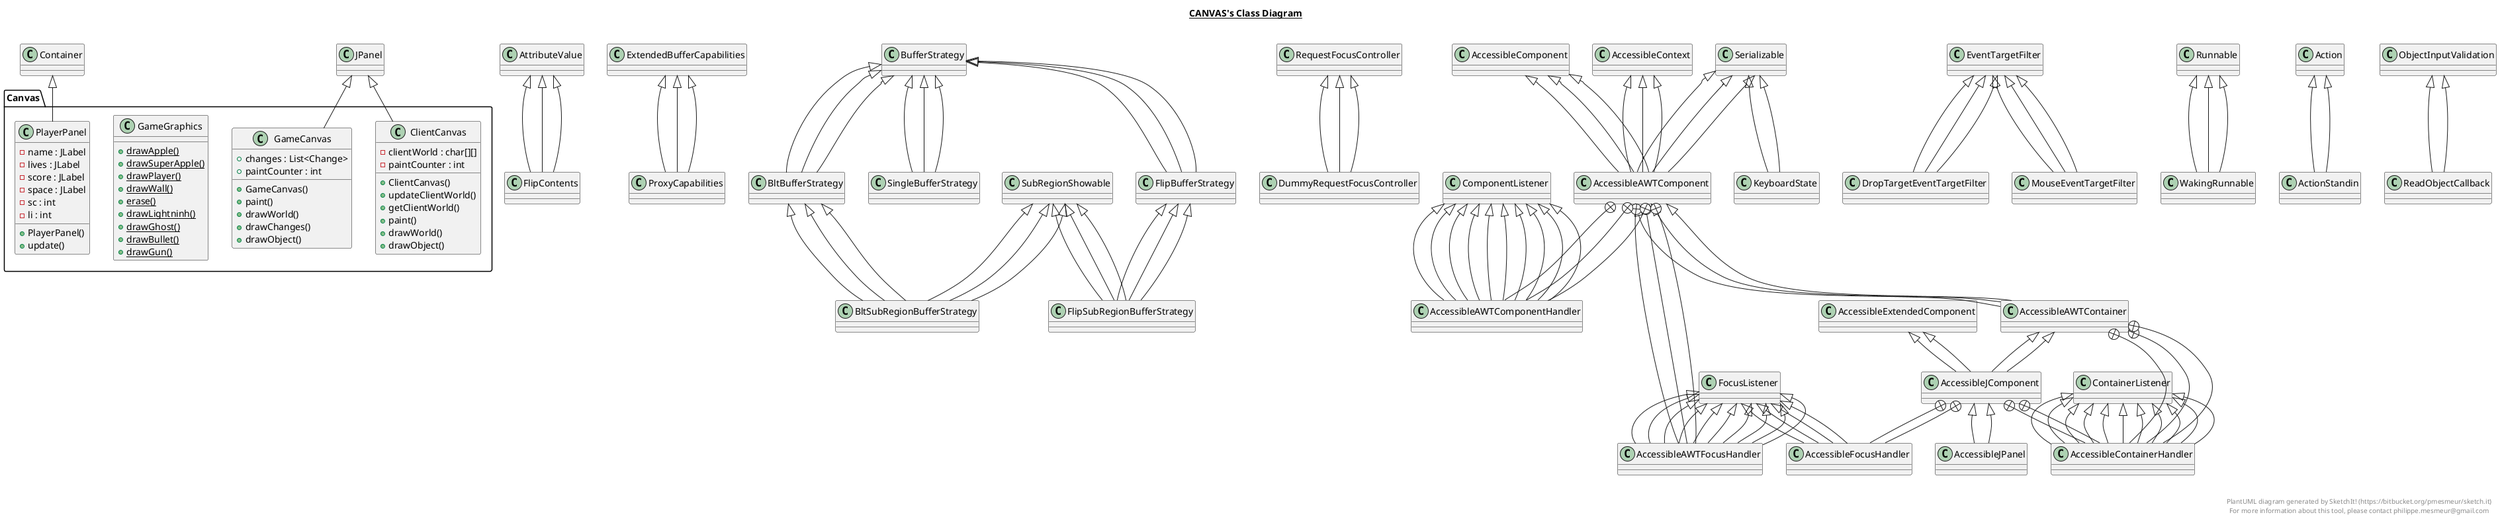@startuml

title __CANVAS's Class Diagram__\n

  package Canvas {
    class ClientCanvas {
        - clientWorld : char[][]
        - paintCounter : int
        + ClientCanvas()
        + updateClientWorld()
        + getClientWorld()
        + paint()
        + drawWorld()
        + drawObject()
    }
  }
  

  package Canvas {
    class GameCanvas {
        + changes : List<Change>
        + paintCounter : int
        + GameCanvas()
        + paint()
        + drawWorld()
        + drawChanges()
        + drawObject()
    }
  }
  

  package Canvas {
    class GameGraphics {
        {static} + drawApple()
        {static} + drawSuperApple()
        {static} + drawPlayer()
        {static} + drawWall()
        {static} + erase()
        {static} + drawLightninh()
        {static} + drawGhost()
        {static} + drawBullet()
        {static} + drawGun()
    }
  }
  

  package Canvas {
    class PlayerPanel {
        - name : JLabel
        - lives : JLabel
        - score : JLabel
        - space : JLabel
        - sc : int
        - li : int
        + PlayerPanel()
        + update()
    }
  }
  

  ClientCanvas -up-|> JPanel
  AccessibleJPanel -up-|> AccessibleJComponent
  AccessibleFocusHandler -up-|> FocusListener
  AccessibleContainerHandler -up-|> ContainerListener
  AccessibleContainerHandler -up-|> ContainerListener
  AccessibleAWTFocusHandler -up-|> FocusListener
  AccessibleAWTComponentHandler -up-|> ComponentListener
  ReadObjectCallback -up-|> ObjectInputValidation
  AccessibleJComponent -up-|> AccessibleExtendedComponent
  AccessibleJComponent -up-|> AccessibleAWTContainer
  AccessibleJComponent +-down- AccessibleFocusHandler
  AccessibleJComponent +-down- AccessibleContainerHandler
  AccessibleFocusHandler -up-|> FocusListener
  AccessibleContainerHandler -up-|> ContainerListener
  AccessibleContainerHandler -up-|> ContainerListener
  AccessibleAWTFocusHandler -up-|> FocusListener
  AccessibleAWTComponentHandler -up-|> ComponentListener
  KeyboardState -up-|> Serializable
  ActionStandin -up-|> Action
  AccessibleAWTContainer -up-|> AccessibleAWTComponent
  AccessibleAWTContainer +-down- AccessibleContainerHandler
  AccessibleContainerHandler -up-|> ContainerListener
  AccessibleAWTFocusHandler -up-|> FocusListener
  AccessibleAWTComponentHandler -up-|> ComponentListener
  WakingRunnable -up-|> Runnable
  DropTargetEventTargetFilter -up-|> EventTargetFilter
  MouseEventTargetFilter -up-|> EventTargetFilter
  AccessibleAWTComponent -up-|> Serializable
  AccessibleAWTComponent -up-|> AccessibleComponent
  AccessibleAWTComponent -up-|> AccessibleContext
  AccessibleAWTComponent +-down- AccessibleAWTFocusHandler
  AccessibleAWTComponent +-down- AccessibleAWTComponentHandler
  AccessibleAWTFocusHandler -up-|> FocusListener
  AccessibleAWTComponentHandler -up-|> ComponentListener
  DummyRequestFocusController -up-|> RequestFocusController
  SingleBufferStrategy -up-|> BufferStrategy
  BltSubRegionBufferStrategy -up-|> SubRegionShowable
  BltSubRegionBufferStrategy -up-|> BltBufferStrategy
  FlipSubRegionBufferStrategy -up-|> SubRegionShowable
  FlipSubRegionBufferStrategy -up-|> FlipBufferStrategy
  BltBufferStrategy -up-|> BufferStrategy
  FlipBufferStrategy -up-|> BufferStrategy
  ProxyCapabilities -up-|> ExtendedBufferCapabilities
  FlipContents -up-|> AttributeValue
  GameCanvas -up-|> JPanel
  AccessibleJPanel -up-|> AccessibleJComponent
  AccessibleFocusHandler -up-|> FocusListener
  AccessibleContainerHandler -up-|> ContainerListener
  AccessibleContainerHandler -up-|> ContainerListener
  AccessibleAWTFocusHandler -up-|> FocusListener
  AccessibleAWTComponentHandler -up-|> ComponentListener
  ReadObjectCallback -up-|> ObjectInputValidation
  AccessibleJComponent -up-|> AccessibleExtendedComponent
  AccessibleJComponent -up-|> AccessibleAWTContainer
  AccessibleJComponent +-down- AccessibleFocusHandler
  AccessibleJComponent +-down- AccessibleContainerHandler
  AccessibleFocusHandler -up-|> FocusListener
  AccessibleContainerHandler -up-|> ContainerListener
  AccessibleContainerHandler -up-|> ContainerListener
  AccessibleAWTFocusHandler -up-|> FocusListener
  AccessibleAWTComponentHandler -up-|> ComponentListener
  KeyboardState -up-|> Serializable
  ActionStandin -up-|> Action
  AccessibleAWTContainer -up-|> AccessibleAWTComponent
  AccessibleAWTContainer +-down- AccessibleContainerHandler
  AccessibleContainerHandler -up-|> ContainerListener
  AccessibleAWTFocusHandler -up-|> FocusListener
  AccessibleAWTComponentHandler -up-|> ComponentListener
  WakingRunnable -up-|> Runnable
  DropTargetEventTargetFilter -up-|> EventTargetFilter
  MouseEventTargetFilter -up-|> EventTargetFilter
  AccessibleAWTComponent -up-|> Serializable
  AccessibleAWTComponent -up-|> AccessibleComponent
  AccessibleAWTComponent -up-|> AccessibleContext
  AccessibleAWTComponent +-down- AccessibleAWTFocusHandler
  AccessibleAWTComponent +-down- AccessibleAWTComponentHandler
  AccessibleAWTFocusHandler -up-|> FocusListener
  AccessibleAWTComponentHandler -up-|> ComponentListener
  DummyRequestFocusController -up-|> RequestFocusController
  SingleBufferStrategy -up-|> BufferStrategy
  BltSubRegionBufferStrategy -up-|> SubRegionShowable
  BltSubRegionBufferStrategy -up-|> BltBufferStrategy
  FlipSubRegionBufferStrategy -up-|> SubRegionShowable
  FlipSubRegionBufferStrategy -up-|> FlipBufferStrategy
  BltBufferStrategy -up-|> BufferStrategy
  FlipBufferStrategy -up-|> BufferStrategy
  ProxyCapabilities -up-|> ExtendedBufferCapabilities
  FlipContents -up-|> AttributeValue
  PlayerPanel -up-|> Container
  AccessibleAWTContainer -up-|> AccessibleAWTComponent
  AccessibleAWTContainer +-down- AccessibleContainerHandler
  AccessibleContainerHandler -up-|> ContainerListener
  AccessibleAWTFocusHandler -up-|> FocusListener
  AccessibleAWTComponentHandler -up-|> ComponentListener
  WakingRunnable -up-|> Runnable
  DropTargetEventTargetFilter -up-|> EventTargetFilter
  MouseEventTargetFilter -up-|> EventTargetFilter
  AccessibleAWTComponent -up-|> Serializable
  AccessibleAWTComponent -up-|> AccessibleComponent
  AccessibleAWTComponent -up-|> AccessibleContext
  AccessibleAWTComponent +-down- AccessibleAWTFocusHandler
  AccessibleAWTComponent +-down- AccessibleAWTComponentHandler
  AccessibleAWTFocusHandler -up-|> FocusListener
  AccessibleAWTComponentHandler -up-|> ComponentListener
  DummyRequestFocusController -up-|> RequestFocusController
  SingleBufferStrategy -up-|> BufferStrategy
  BltSubRegionBufferStrategy -up-|> SubRegionShowable
  BltSubRegionBufferStrategy -up-|> BltBufferStrategy
  FlipSubRegionBufferStrategy -up-|> SubRegionShowable
  FlipSubRegionBufferStrategy -up-|> FlipBufferStrategy
  BltBufferStrategy -up-|> BufferStrategy
  FlipBufferStrategy -up-|> BufferStrategy
  ProxyCapabilities -up-|> ExtendedBufferCapabilities
  FlipContents -up-|> AttributeValue


right footer


PlantUML diagram generated by SketchIt! (https://bitbucket.org/pmesmeur/sketch.it)
For more information about this tool, please contact philippe.mesmeur@gmail.com
endfooter

@enduml
